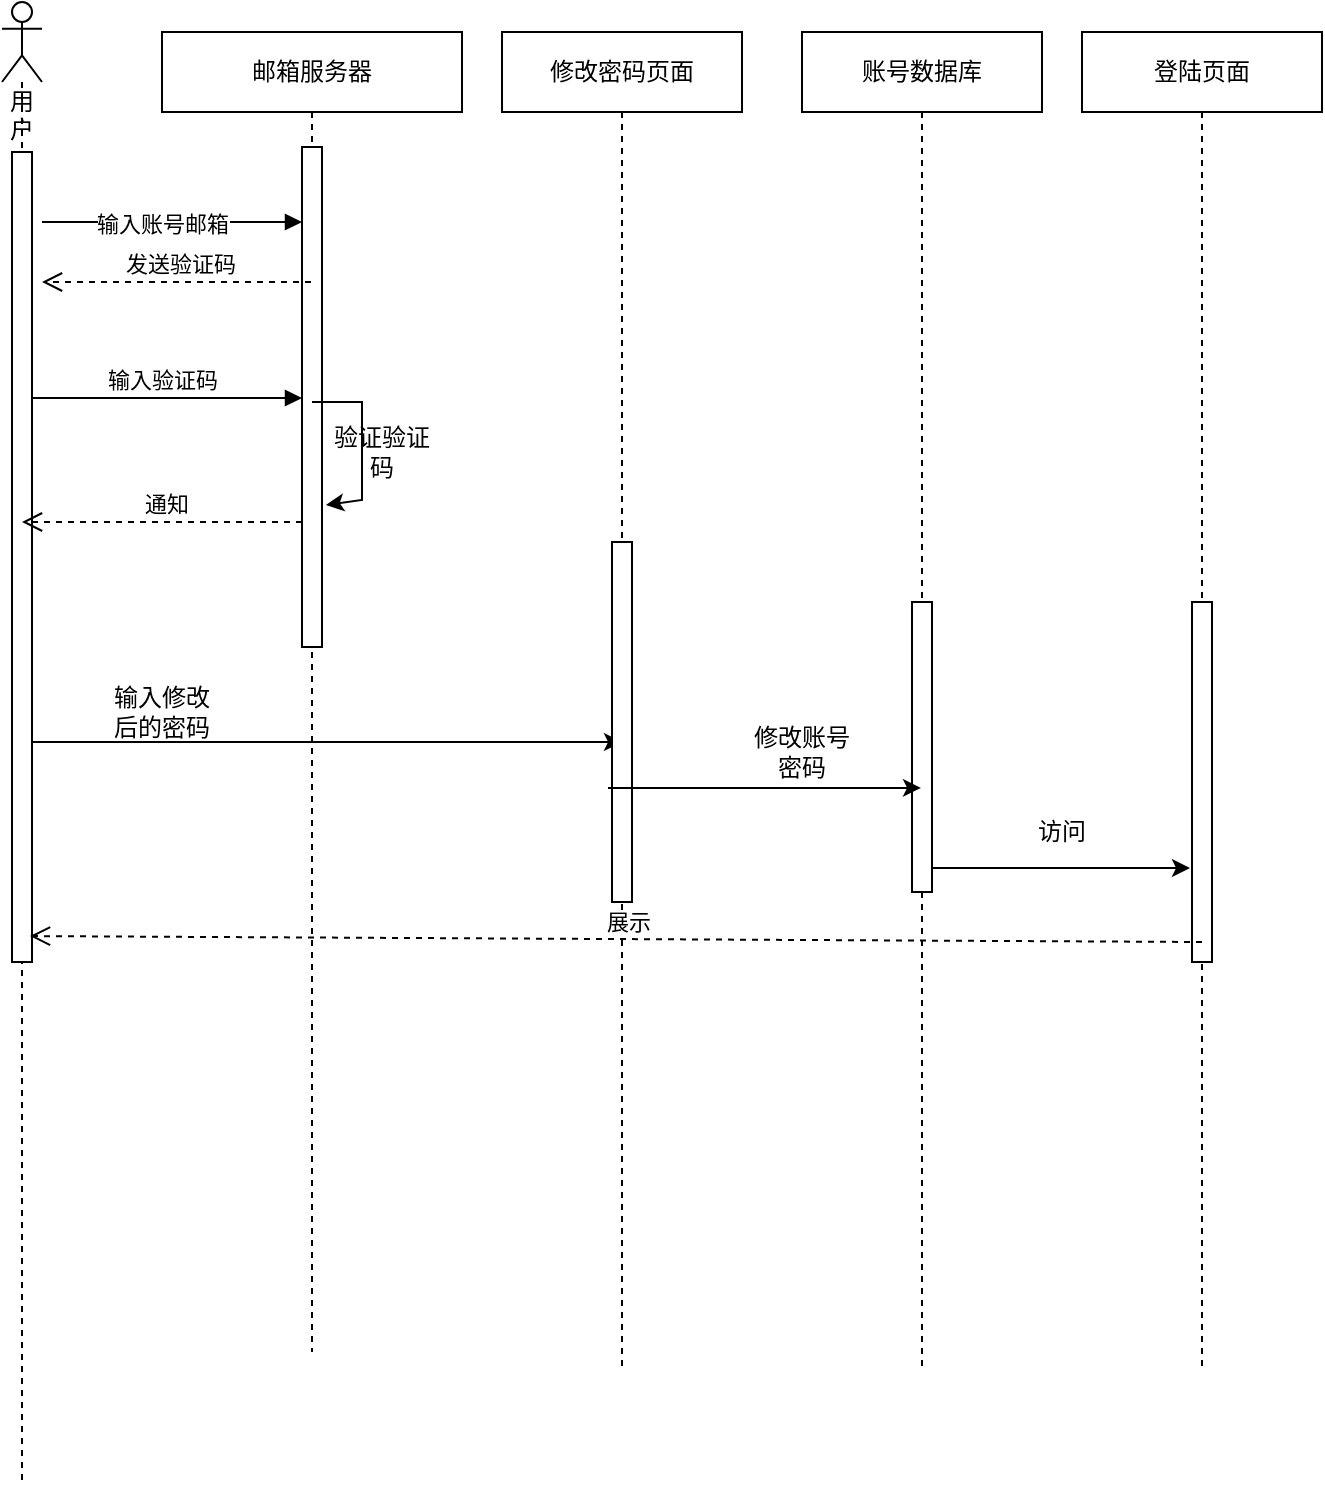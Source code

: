 <mxfile version="16.5.1" type="device"><diagram name="Page-1" id="13e1069c-82ec-6db2-03f1-153e76fe0fe0"><mxGraphModel dx="1018" dy="641" grid="1" gridSize="10" guides="1" tooltips="1" connect="1" arrows="1" fold="1" page="1" pageScale="1" pageWidth="1100" pageHeight="850" background="none" math="0" shadow="0"><root><mxCell id="0"/><mxCell id="1" parent="0"/><mxCell id="hWzBSRss5FS-x5V8_wRJ-17" value="邮箱服务器" style="shape=umlLifeline;perimeter=lifelinePerimeter;whiteSpace=wrap;html=1;container=1;collapsible=0;recursiveResize=0;outlineConnect=0;" parent="1" vertex="1"><mxGeometry x="510" y="95" width="150" height="660" as="geometry"/></mxCell><mxCell id="hWzBSRss5FS-x5V8_wRJ-46" value="" style="html=1;points=[];perimeter=orthogonalPerimeter;" parent="hWzBSRss5FS-x5V8_wRJ-17" vertex="1"><mxGeometry x="70" y="57.5" width="10" height="250" as="geometry"/></mxCell><mxCell id="1luOnL5N9xL9AZmoMosw-4" value="" style="endArrow=classic;html=1;rounded=0;entryX=1.2;entryY=0.716;entryDx=0;entryDy=0;entryPerimeter=0;" edge="1" parent="hWzBSRss5FS-x5V8_wRJ-17" target="hWzBSRss5FS-x5V8_wRJ-46"><mxGeometry width="50" height="50" relative="1" as="geometry"><mxPoint x="75" y="185" as="sourcePoint"/><mxPoint x="180" y="225" as="targetPoint"/><Array as="points"><mxPoint x="100" y="185"/><mxPoint x="100" y="234"/></Array></mxGeometry></mxCell><mxCell id="1luOnL5N9xL9AZmoMosw-5" value="验证验证码" style="text;html=1;strokeColor=none;fillColor=none;align=center;verticalAlign=middle;whiteSpace=wrap;rounded=0;" vertex="1" parent="hWzBSRss5FS-x5V8_wRJ-17"><mxGeometry x="80" y="195" width="60" height="30" as="geometry"/></mxCell><mxCell id="hWzBSRss5FS-x5V8_wRJ-20" value="用户" style="shape=umlLifeline;participant=umlActor;perimeter=lifelinePerimeter;whiteSpace=wrap;html=1;container=1;collapsible=0;recursiveResize=0;verticalAlign=top;spacingTop=36;outlineConnect=0;" parent="1" vertex="1"><mxGeometry x="430" y="80" width="20" height="740" as="geometry"/></mxCell><mxCell id="hWzBSRss5FS-x5V8_wRJ-23" value="" style="html=1;points=[];perimeter=orthogonalPerimeter;" parent="hWzBSRss5FS-x5V8_wRJ-20" vertex="1"><mxGeometry x="5" y="75" width="10" height="405" as="geometry"/></mxCell><mxCell id="hWzBSRss5FS-x5V8_wRJ-22" value="账号数据库" style="shape=umlLifeline;perimeter=lifelinePerimeter;whiteSpace=wrap;html=1;container=1;collapsible=0;recursiveResize=0;outlineConnect=0;" parent="1" vertex="1"><mxGeometry x="830" y="95" width="120" height="670" as="geometry"/></mxCell><mxCell id="hWzBSRss5FS-x5V8_wRJ-47" value="" style="html=1;points=[];perimeter=orthogonalPerimeter;" parent="hWzBSRss5FS-x5V8_wRJ-22" vertex="1"><mxGeometry x="55" y="285" width="10" height="145" as="geometry"/></mxCell><mxCell id="hWzBSRss5FS-x5V8_wRJ-35" value="输入账号邮箱" style="html=1;verticalAlign=bottom;endArrow=block;rounded=0;" parent="1" edge="1"><mxGeometry x="-0.097" y="10" relative="1" as="geometry"><mxPoint x="450" y="190" as="sourcePoint"/><mxPoint x="580" y="190" as="targetPoint"/><Array as="points"/><mxPoint x="1" y="20" as="offset"/></mxGeometry></mxCell><mxCell id="v1liMsJavBn457W4bdT1-2" value="" style="endArrow=classic;html=1;rounded=0;" parent="1" source="hWzBSRss5FS-x5V8_wRJ-23" edge="1"><mxGeometry width="50" height="50" relative="1" as="geometry"><mxPoint x="660" y="380" as="sourcePoint"/><mxPoint x="740" y="450" as="targetPoint"/><Array as="points"><mxPoint x="540" y="450"/></Array></mxGeometry></mxCell><mxCell id="smMOUOHsAZaGUpEYnbwb-1" value="输入验证码" style="html=1;verticalAlign=bottom;endArrow=block;rounded=0;" parent="1" source="hWzBSRss5FS-x5V8_wRJ-23" edge="1"><mxGeometry x="-0.037" relative="1" as="geometry"><mxPoint x="455" y="274.5" as="sourcePoint"/><mxPoint x="580" y="278" as="targetPoint"/><Array as="points"/><mxPoint as="offset"/></mxGeometry></mxCell><mxCell id="1luOnL5N9xL9AZmoMosw-1" value="发送验证码" style="html=1;verticalAlign=bottom;endArrow=open;dashed=1;endSize=8;rounded=0;" edge="1" parent="1" source="hWzBSRss5FS-x5V8_wRJ-17"><mxGeometry x="-0.021" relative="1" as="geometry"><mxPoint x="430" y="220" as="sourcePoint"/><mxPoint x="450" y="220" as="targetPoint"/><Array as="points"/><mxPoint as="offset"/></mxGeometry></mxCell><mxCell id="1luOnL5N9xL9AZmoMosw-2" value="修改密码页面" style="shape=umlLifeline;perimeter=lifelinePerimeter;whiteSpace=wrap;html=1;container=1;collapsible=0;recursiveResize=0;outlineConnect=0;" vertex="1" parent="1"><mxGeometry x="680" y="95" width="120" height="670" as="geometry"/></mxCell><mxCell id="1luOnL5N9xL9AZmoMosw-3" value="" style="html=1;points=[];perimeter=orthogonalPerimeter;" vertex="1" parent="1luOnL5N9xL9AZmoMosw-2"><mxGeometry x="55" y="255" width="10" height="180" as="geometry"/></mxCell><mxCell id="1luOnL5N9xL9AZmoMosw-8" value="输入修改后的密码" style="text;html=1;strokeColor=none;fillColor=none;align=center;verticalAlign=middle;whiteSpace=wrap;rounded=0;" vertex="1" parent="1"><mxGeometry x="480" y="420" width="60" height="30" as="geometry"/></mxCell><mxCell id="1luOnL5N9xL9AZmoMosw-12" value="通知" style="html=1;verticalAlign=bottom;endArrow=open;dashed=1;endSize=8;rounded=0;" edge="1" parent="1" source="hWzBSRss5FS-x5V8_wRJ-46"><mxGeometry x="-0.021" relative="1" as="geometry"><mxPoint x="340" y="340" as="sourcePoint"/><mxPoint x="440" y="340" as="targetPoint"/><Array as="points"/><mxPoint as="offset"/></mxGeometry></mxCell><mxCell id="1luOnL5N9xL9AZmoMosw-13" value="" style="endArrow=classic;html=1;rounded=0;exitX=-0.2;exitY=0.683;exitDx=0;exitDy=0;exitPerimeter=0;" edge="1" parent="1" source="1luOnL5N9xL9AZmoMosw-3" target="hWzBSRss5FS-x5V8_wRJ-22"><mxGeometry width="50" height="50" relative="1" as="geometry"><mxPoint x="820" y="490" as="sourcePoint"/><mxPoint x="870" y="440" as="targetPoint"/></mxGeometry></mxCell><mxCell id="1luOnL5N9xL9AZmoMosw-14" value="修改账号密码" style="text;html=1;strokeColor=none;fillColor=none;align=center;verticalAlign=middle;whiteSpace=wrap;rounded=0;" vertex="1" parent="1"><mxGeometry x="800" y="440" width="60" height="30" as="geometry"/></mxCell><mxCell id="1luOnL5N9xL9AZmoMosw-16" value="登陆页面" style="shape=umlLifeline;perimeter=lifelinePerimeter;whiteSpace=wrap;html=1;container=1;collapsible=0;recursiveResize=0;outlineConnect=0;" vertex="1" parent="1"><mxGeometry x="970" y="95" width="120" height="670" as="geometry"/></mxCell><mxCell id="1luOnL5N9xL9AZmoMosw-17" value="" style="html=1;points=[];perimeter=orthogonalPerimeter;" vertex="1" parent="1luOnL5N9xL9AZmoMosw-16"><mxGeometry x="55" y="285" width="10" height="180" as="geometry"/></mxCell><mxCell id="1luOnL5N9xL9AZmoMosw-20" value="展示" style="html=1;verticalAlign=bottom;endArrow=open;dashed=1;endSize=8;rounded=0;entryX=0.9;entryY=0.968;entryDx=0;entryDy=0;entryPerimeter=0;" edge="1" parent="1luOnL5N9xL9AZmoMosw-16" target="hWzBSRss5FS-x5V8_wRJ-23"><mxGeometry x="-0.021" relative="1" as="geometry"><mxPoint x="60" y="455" as="sourcePoint"/><mxPoint x="-80" y="455" as="targetPoint"/><Array as="points"/><mxPoint as="offset"/></mxGeometry></mxCell><mxCell id="1luOnL5N9xL9AZmoMosw-18" value="" style="endArrow=classic;html=1;rounded=0;entryX=-0.1;entryY=0.739;entryDx=0;entryDy=0;entryPerimeter=0;" edge="1" parent="1" source="hWzBSRss5FS-x5V8_wRJ-47" target="1luOnL5N9xL9AZmoMosw-17"><mxGeometry width="50" height="50" relative="1" as="geometry"><mxPoint x="790" y="560" as="sourcePoint"/><mxPoint x="840" y="510" as="targetPoint"/></mxGeometry></mxCell><mxCell id="1luOnL5N9xL9AZmoMosw-19" value="访问" style="text;html=1;strokeColor=none;fillColor=none;align=center;verticalAlign=middle;whiteSpace=wrap;rounded=0;" vertex="1" parent="1"><mxGeometry x="930" y="480" width="60" height="30" as="geometry"/></mxCell></root></mxGraphModel></diagram></mxfile>